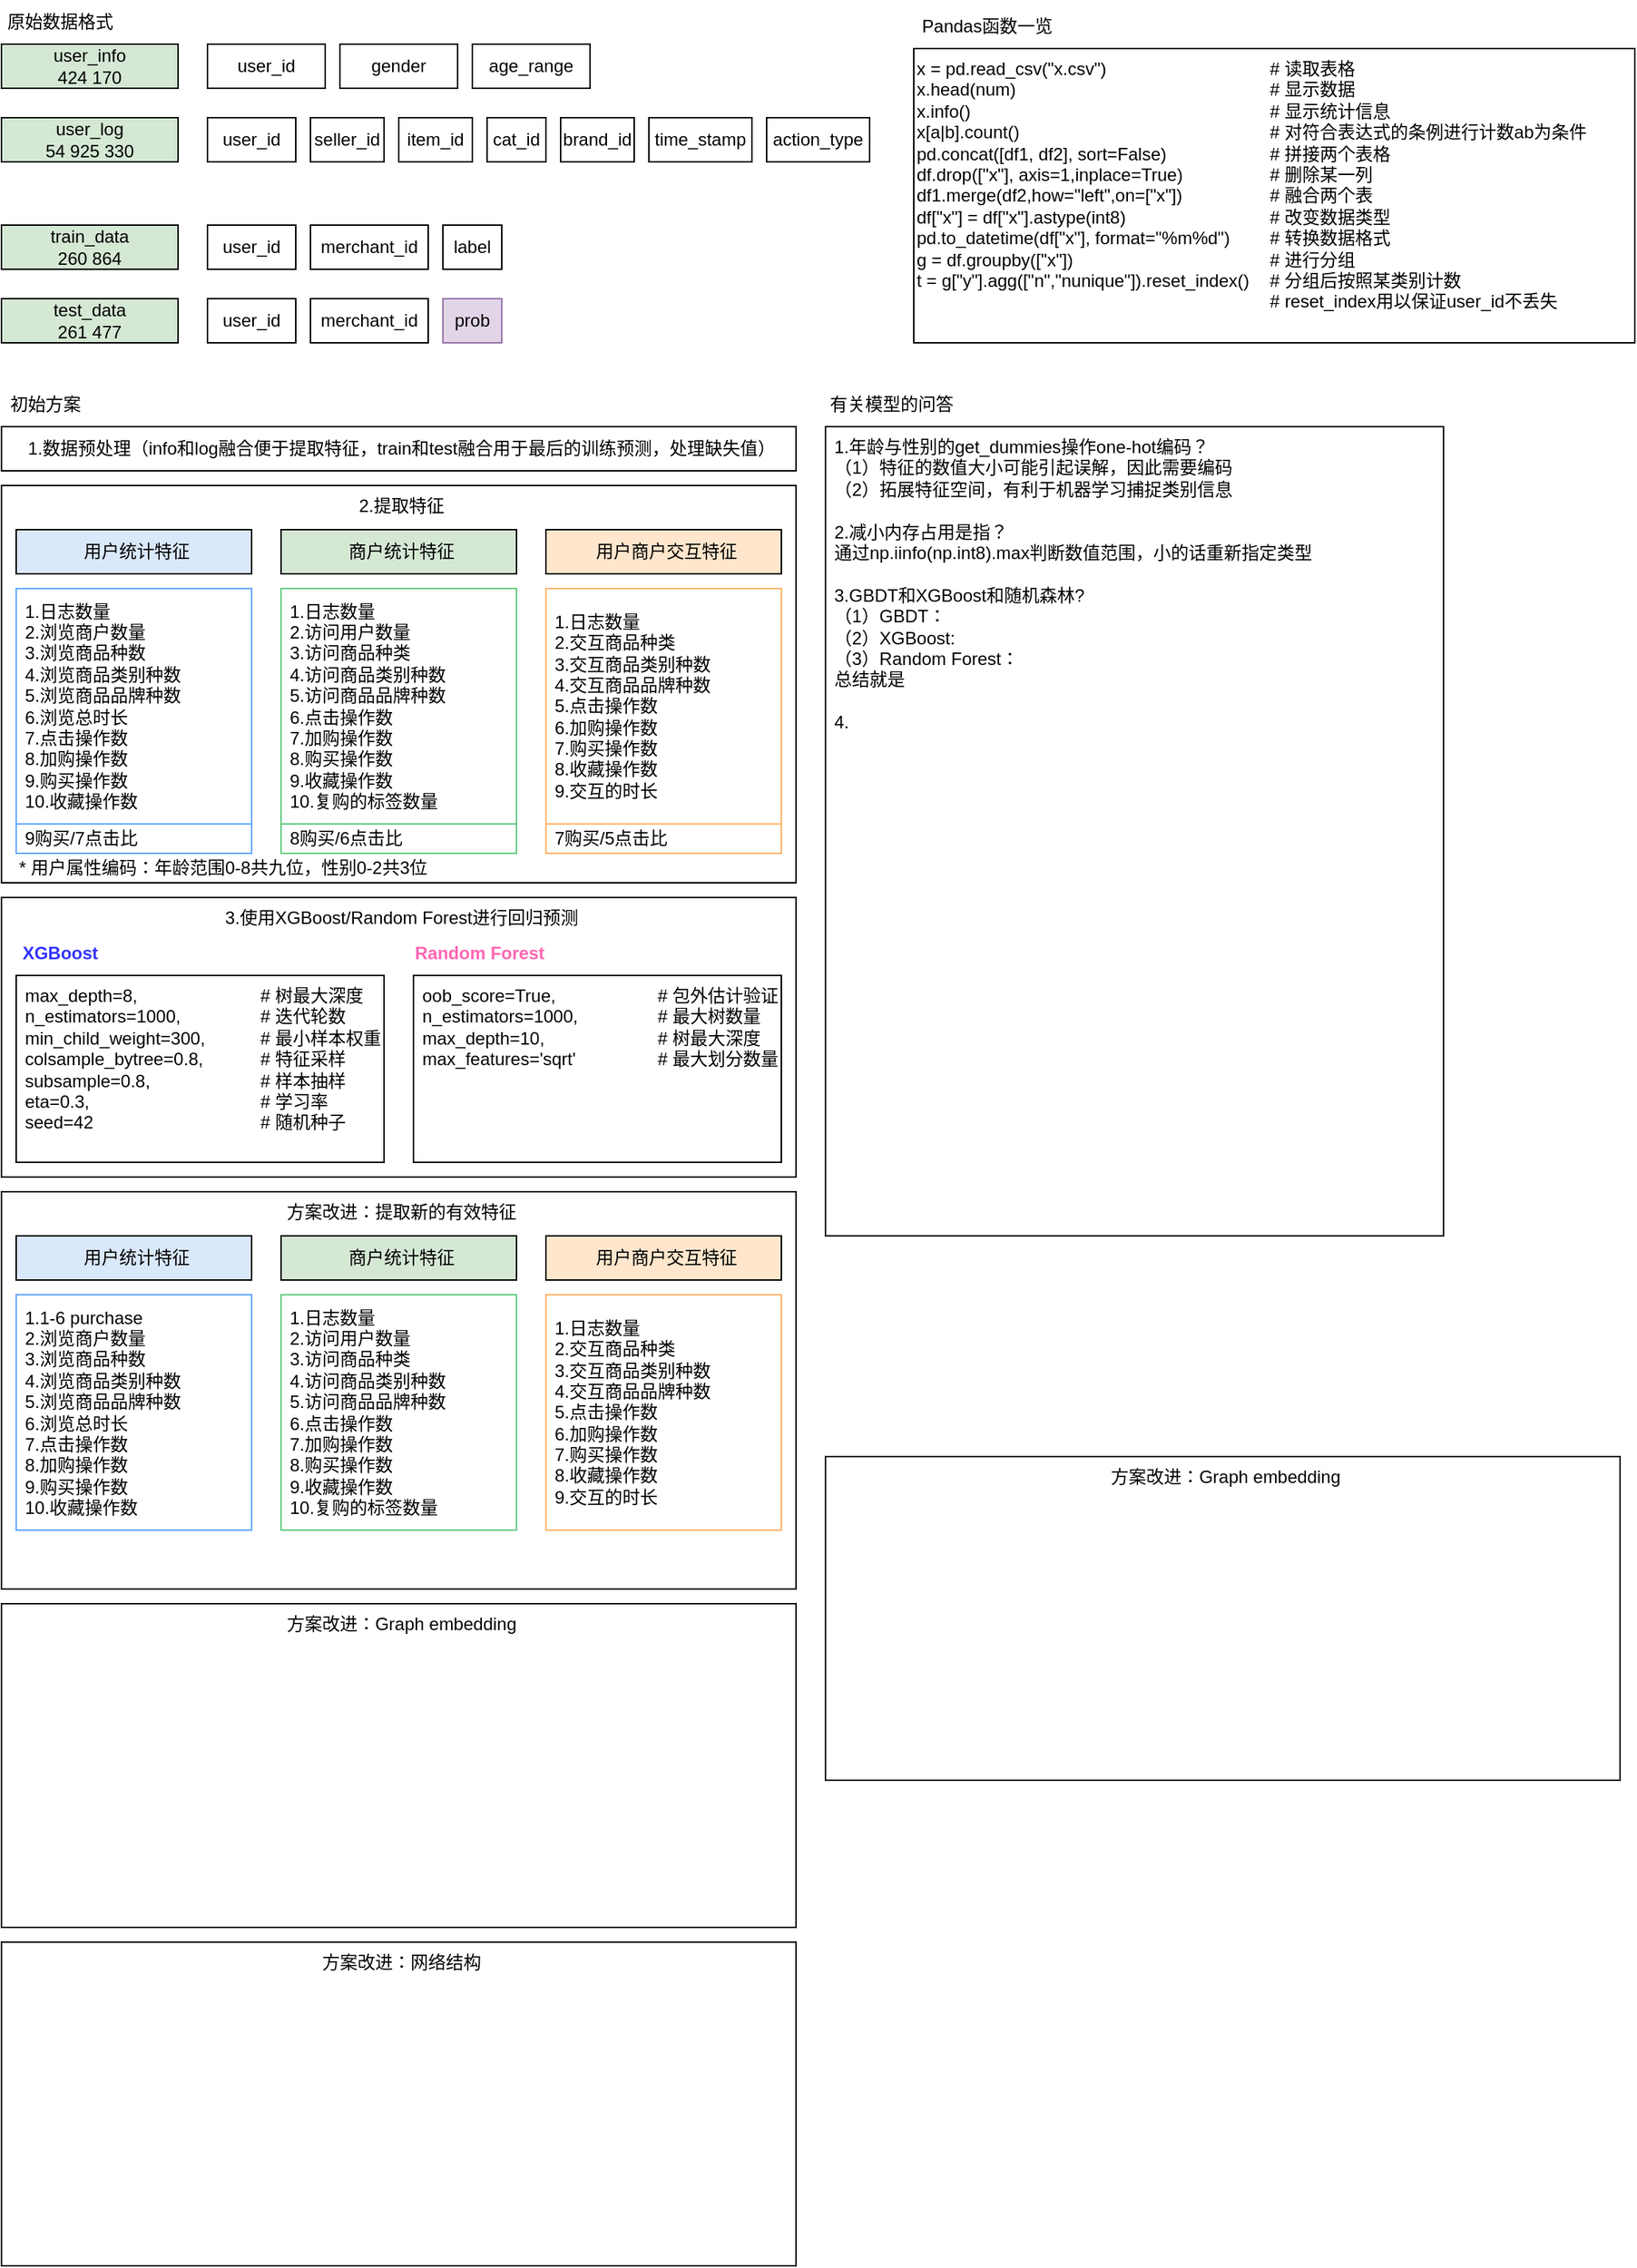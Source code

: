 <mxfile version="24.7.7">
  <diagram name="第 1 页" id="xCzEDtHHo6Lg7tSwvx7r">
    <mxGraphModel dx="1677" dy="1462" grid="1" gridSize="10" guides="1" tooltips="1" connect="1" arrows="1" fold="1" page="0" pageScale="1" pageWidth="827" pageHeight="1169" math="0" shadow="0">
      <root>
        <mxCell id="0" />
        <mxCell id="1" parent="0" />
        <mxCell id="R44nWhIXN0mQkiClx4l6-1" value="user_info&lt;div&gt;424 170&lt;/div&gt;" style="rounded=0;whiteSpace=wrap;html=1;fillColor=#d5e8d4;strokeColor=#000000;" vertex="1" parent="1">
          <mxGeometry x="-20" y="-430" width="120" height="30" as="geometry" />
        </mxCell>
        <mxCell id="R44nWhIXN0mQkiClx4l6-2" value="user_log&lt;div&gt;54 925 330&lt;/div&gt;" style="rounded=0;whiteSpace=wrap;html=1;fillColor=#d5e8d4;strokeColor=#000000;" vertex="1" parent="1">
          <mxGeometry x="-20" y="-380" width="120" height="30" as="geometry" />
        </mxCell>
        <mxCell id="R44nWhIXN0mQkiClx4l6-3" value="train_data&lt;div&gt;260 864&lt;/div&gt;" style="rounded=0;whiteSpace=wrap;html=1;fillColor=#d5e8d4;strokeColor=#000000;" vertex="1" parent="1">
          <mxGeometry x="-20" y="-307" width="120" height="30" as="geometry" />
        </mxCell>
        <mxCell id="R44nWhIXN0mQkiClx4l6-4" value="test_data&lt;div&gt;261 477&lt;/div&gt;" style="rounded=0;whiteSpace=wrap;html=1;fillColor=#d5e8d4;strokeColor=#000000;" vertex="1" parent="1">
          <mxGeometry x="-20" y="-257" width="120" height="30" as="geometry" />
        </mxCell>
        <mxCell id="R44nWhIXN0mQkiClx4l6-5" value="x = pd.read_csv(&quot;x.csv&quot;)&lt;span style=&quot;white-space: pre;&quot;&gt;&#x9;&lt;/span&gt;&lt;span style=&quot;white-space: pre;&quot;&gt;&#x9;&lt;span style=&quot;white-space: pre;&quot;&gt;&#x9;&lt;/span&gt;&lt;span style=&quot;white-space: pre;&quot;&gt;&#x9;&lt;/span&gt;&lt;span style=&quot;white-space: pre;&quot;&gt;&#x9;&lt;/span&gt;&lt;/span&gt;# 读取表格&lt;div&gt;x.head(num)&amp;nbsp; &amp;nbsp;&lt;span style=&quot;white-space: pre;&quot;&gt;&#x9;&lt;/span&gt;&lt;span style=&quot;white-space: pre;&quot;&gt;&#x9;&lt;/span&gt;&lt;span style=&quot;white-space: pre;&quot;&gt;&#x9;&lt;/span&gt;&lt;span style=&quot;white-space: pre;&quot;&gt;&#x9;&lt;span style=&quot;white-space: pre;&quot;&gt;&#x9;&lt;/span&gt;&lt;span style=&quot;white-space: pre;&quot;&gt;&#x9;&lt;/span&gt;&lt;span style=&quot;white-space: pre;&quot;&gt;&#x9;&lt;/span&gt;&lt;/span&gt;# 显示数据&lt;/div&gt;&lt;div&gt;x.info()&lt;span style=&quot;white-space: pre;&quot;&gt;&#x9;&lt;/span&gt;&lt;span style=&quot;white-space: pre;&quot;&gt;&#x9;&lt;/span&gt;&lt;span style=&quot;white-space: pre;&quot;&gt;&#x9;&lt;/span&gt;&lt;span style=&quot;white-space: pre;&quot;&gt;&#x9;&lt;/span&gt;&lt;span style=&quot;white-space: pre;&quot;&gt;&#x9;&lt;span style=&quot;white-space: pre;&quot;&gt;&#x9;&lt;/span&gt;&lt;span style=&quot;white-space: pre;&quot;&gt;&#x9;&lt;/span&gt;&lt;span style=&quot;white-space: pre;&quot;&gt;&#x9;&lt;/span&gt;&lt;/span&gt;# 显示统计信息&lt;/div&gt;&lt;div&gt;x[a|b].count()&lt;span style=&quot;white-space: pre;&quot;&gt;&#x9;&lt;/span&gt;&lt;span style=&quot;white-space: pre;&quot;&gt;&#x9;&lt;/span&gt;&lt;span style=&quot;white-space: pre;&quot;&gt;&#x9;&lt;/span&gt;&lt;span style=&quot;white-space: pre;&quot;&gt;&#x9;&lt;span style=&quot;white-space: pre;&quot;&gt;&#x9;&lt;/span&gt;&lt;span style=&quot;white-space: pre;&quot;&gt;&#x9;&lt;/span&gt;&lt;span style=&quot;white-space: pre;&quot;&gt;&#x9;&lt;/span&gt;&lt;/span&gt;# 对符合表达式的条例进行计数ab为条件&lt;/div&gt;&lt;div&gt;pd.concat([df1, df2], sort=False)&lt;span style=&quot;white-space: pre;&quot;&gt;&lt;span style=&quot;white-space: pre;&quot;&gt;&#x9;&lt;/span&gt;&lt;span style=&quot;white-space: pre;&quot;&gt;&#x9;&lt;/span&gt;&lt;span style=&quot;white-space: pre;&quot;&gt;&#x9;&lt;/span&gt;&lt;/span&gt;# 拼接两个表格&lt;br&gt;&lt;/div&gt;&lt;div&gt;df.drop([&quot;x&quot;], axis=1,inplace=True)&lt;span style=&quot;white-space: pre;&quot;&gt;&#x9;&lt;span style=&quot;white-space: pre;&quot;&gt;&#x9;&lt;/span&gt;&lt;span style=&quot;white-space: pre;&quot;&gt;&#x9;&lt;/span&gt;&lt;/span&gt;# 删除某一列&lt;/div&gt;&lt;div&gt;df1.merge(df2,how=&quot;left&quot;,on=[&quot;x&quot;])&lt;span style=&quot;white-space: pre;&quot;&gt;&#x9;&lt;/span&gt;&lt;span style=&quot;white-space: pre;&quot;&gt;&#x9;&lt;/span&gt;&lt;span style=&quot;white-space: pre;&quot;&gt;&#x9;&lt;/span&gt;# 融合两个表&lt;/div&gt;&lt;div&gt;df[&quot;x&quot;] = df[&quot;x&quot;].astype(int8)&lt;span style=&quot;white-space: pre;&quot;&gt;&#x9;&lt;/span&gt;&lt;span style=&quot;white-space: pre;&quot;&gt;&#x9;&lt;/span&gt;&lt;span style=&quot;white-space: pre;&quot;&gt;&#x9;&lt;/span&gt;&lt;span style=&quot;white-space: pre;&quot;&gt;&#x9;&lt;/span&gt;# 改变数据类型&lt;/div&gt;&lt;div&gt;pd.to_datetime(&lt;span style=&quot;background-color: initial;&quot;&gt;df[&quot;x&quot;], format=&quot;%m%d&quot;&lt;/span&gt;&lt;span style=&quot;background-color: initial;&quot;&gt;)&lt;span style=&quot;white-space: pre;&quot;&gt;&#x9;&lt;/span&gt;# 转换数据格式&lt;/span&gt;&lt;/div&gt;&lt;div&gt;&lt;span style=&quot;background-color: initial;&quot;&gt;g = df.groupby([&quot;x&quot;])&lt;span style=&quot;white-space: pre;&quot;&gt;&#x9;&lt;/span&gt;&lt;span style=&quot;white-space: pre;&quot;&gt;&#x9;&lt;/span&gt;&lt;span style=&quot;white-space: pre;&quot;&gt;&#x9;&lt;/span&gt;&lt;span style=&quot;white-space: pre;&quot;&gt;&#x9;&lt;/span&gt;&lt;span style=&quot;white-space: pre;&quot;&gt;&#x9;&lt;/span&gt;# 进行分组&lt;/span&gt;&lt;/div&gt;&lt;div&gt;t = g[&quot;y&quot;].agg([&quot;n&quot;,&quot;nunique&quot;]).reset_index()&lt;span style=&quot;white-space: pre;&quot;&gt;&#x9;&lt;/span&gt;# 分组后按照某类别计数&lt;/div&gt;&lt;div&gt;&lt;span style=&quot;white-space: pre;&quot;&gt;&#x9;&lt;/span&gt;&lt;span style=&quot;white-space: pre;&quot;&gt;&#x9;&lt;/span&gt;&lt;span style=&quot;white-space: pre;&quot;&gt;&#x9;&lt;/span&gt;&lt;span style=&quot;white-space: pre;&quot;&gt;&#x9;&lt;/span&gt;&lt;span style=&quot;white-space: pre;&quot;&gt;&#x9;&lt;/span&gt;&lt;span style=&quot;white-space: pre;&quot;&gt;&#x9;&lt;/span&gt;&lt;span style=&quot;white-space: pre;&quot;&gt;&#x9;&lt;/span&gt;&lt;span style=&quot;white-space: pre;&quot;&gt;&#x9;&lt;/span&gt;&lt;span style=&quot;white-space: pre;&quot;&gt;&#x9;&lt;/span&gt;#&amp;nbsp;&lt;span style=&quot;background-color: initial;&quot;&gt;reset_index用以保证user_id不丢失&lt;/span&gt;&lt;br&gt;&lt;/div&gt;&lt;div&gt;&lt;span style=&quot;background-color: initial;&quot;&gt;&lt;br&gt;&lt;/span&gt;&lt;/div&gt;" style="rounded=0;whiteSpace=wrap;html=1;align=left;verticalAlign=top;" vertex="1" parent="1">
          <mxGeometry x="600" y="-427" width="490" height="200" as="geometry" />
        </mxCell>
        <mxCell id="R44nWhIXN0mQkiClx4l6-6" value="age_range" style="rounded=0;whiteSpace=wrap;html=1;" vertex="1" parent="1">
          <mxGeometry x="300" y="-430" width="80" height="30" as="geometry" />
        </mxCell>
        <mxCell id="R44nWhIXN0mQkiClx4l6-7" value="user_id" style="rounded=0;whiteSpace=wrap;html=1;" vertex="1" parent="1">
          <mxGeometry x="120" y="-430" width="80" height="30" as="geometry" />
        </mxCell>
        <mxCell id="R44nWhIXN0mQkiClx4l6-8" value="user_id" style="rounded=0;whiteSpace=wrap;html=1;" vertex="1" parent="1">
          <mxGeometry x="120" y="-380" width="60" height="30" as="geometry" />
        </mxCell>
        <mxCell id="R44nWhIXN0mQkiClx4l6-9" value="user_id" style="rounded=0;whiteSpace=wrap;html=1;" vertex="1" parent="1">
          <mxGeometry x="120" y="-307" width="60" height="30" as="geometry" />
        </mxCell>
        <mxCell id="R44nWhIXN0mQkiClx4l6-10" value="gender" style="rounded=0;whiteSpace=wrap;html=1;" vertex="1" parent="1">
          <mxGeometry x="210" y="-430" width="80" height="30" as="geometry" />
        </mxCell>
        <mxCell id="R44nWhIXN0mQkiClx4l6-11" value="merchant_id" style="rounded=0;whiteSpace=wrap;html=1;" vertex="1" parent="1">
          <mxGeometry x="190" y="-307" width="80" height="30" as="geometry" />
        </mxCell>
        <mxCell id="R44nWhIXN0mQkiClx4l6-12" value="label" style="rounded=0;whiteSpace=wrap;html=1;" vertex="1" parent="1">
          <mxGeometry x="280" y="-307" width="40" height="30" as="geometry" />
        </mxCell>
        <mxCell id="R44nWhIXN0mQkiClx4l6-13" value="item_id" style="rounded=0;whiteSpace=wrap;html=1;" vertex="1" parent="1">
          <mxGeometry x="250" y="-380" width="50" height="30" as="geometry" />
        </mxCell>
        <mxCell id="R44nWhIXN0mQkiClx4l6-14" value="cat_id" style="rounded=0;whiteSpace=wrap;html=1;" vertex="1" parent="1">
          <mxGeometry x="310" y="-380" width="40" height="30" as="geometry" />
        </mxCell>
        <mxCell id="R44nWhIXN0mQkiClx4l6-15" value="seller_id" style="rounded=0;whiteSpace=wrap;html=1;" vertex="1" parent="1">
          <mxGeometry x="190" y="-380" width="50" height="30" as="geometry" />
        </mxCell>
        <mxCell id="R44nWhIXN0mQkiClx4l6-16" value="brand_id" style="rounded=0;whiteSpace=wrap;html=1;" vertex="1" parent="1">
          <mxGeometry x="360" y="-380" width="50" height="30" as="geometry" />
        </mxCell>
        <mxCell id="R44nWhIXN0mQkiClx4l6-17" value="time_stamp" style="rounded=0;whiteSpace=wrap;html=1;" vertex="1" parent="1">
          <mxGeometry x="420" y="-380" width="70" height="30" as="geometry" />
        </mxCell>
        <mxCell id="R44nWhIXN0mQkiClx4l6-18" value="action_type" style="rounded=0;whiteSpace=wrap;html=1;" vertex="1" parent="1">
          <mxGeometry x="500" y="-380" width="70" height="30" as="geometry" />
        </mxCell>
        <mxCell id="R44nWhIXN0mQkiClx4l6-19" value="user_id" style="rounded=0;whiteSpace=wrap;html=1;" vertex="1" parent="1">
          <mxGeometry x="120" y="-257" width="60" height="30" as="geometry" />
        </mxCell>
        <mxCell id="R44nWhIXN0mQkiClx4l6-20" value="merchant_id" style="rounded=0;whiteSpace=wrap;html=1;" vertex="1" parent="1">
          <mxGeometry x="190" y="-257" width="80" height="30" as="geometry" />
        </mxCell>
        <mxCell id="R44nWhIXN0mQkiClx4l6-21" value="prob" style="rounded=0;whiteSpace=wrap;html=1;fillColor=#e1d5e7;strokeColor=#9673a6;" vertex="1" parent="1">
          <mxGeometry x="280" y="-257" width="40" height="30" as="geometry" />
        </mxCell>
        <mxCell id="R44nWhIXN0mQkiClx4l6-22" value="&lt;div&gt;1.数据预处理（info和log融合便于提取特征，train和test融合用于最后的训练预测，&lt;span style=&quot;background-color: initial;&quot;&gt;处理缺失值&lt;/span&gt;&lt;span style=&quot;background-color: initial;&quot;&gt;）&lt;/span&gt;&lt;/div&gt;" style="rounded=0;whiteSpace=wrap;html=1;align=center;verticalAlign=middle;spacing=2;spacingLeft=4;" vertex="1" parent="1">
          <mxGeometry x="-20" y="-170" width="540" height="30" as="geometry" />
        </mxCell>
        <mxCell id="R44nWhIXN0mQkiClx4l6-23" value="2.提取特征" style="rounded=0;whiteSpace=wrap;html=1;align=center;verticalAlign=top;spacing=2;spacingLeft=4;strokeColor=#000000;" vertex="1" parent="1">
          <mxGeometry x="-20" y="-130" width="540" height="270" as="geometry" />
        </mxCell>
        <mxCell id="R44nWhIXN0mQkiClx4l6-24" value="用户统计特征" style="rounded=0;whiteSpace=wrap;html=1;align=center;verticalAlign=middle;spacing=2;spacingLeft=4;fillColor=#dae8fc;strokeColor=#000000;" vertex="1" parent="1">
          <mxGeometry x="-10" y="-100" width="160" height="30" as="geometry" />
        </mxCell>
        <mxCell id="R44nWhIXN0mQkiClx4l6-25" value="商户统计特征" style="rounded=0;whiteSpace=wrap;html=1;align=center;verticalAlign=middle;spacing=2;spacingLeft=4;fillColor=#d5e8d4;strokeColor=#000000;" vertex="1" parent="1">
          <mxGeometry x="170" y="-100" width="160" height="30" as="geometry" />
        </mxCell>
        <mxCell id="R44nWhIXN0mQkiClx4l6-26" value="用户商户交互特征" style="rounded=0;whiteSpace=wrap;html=1;align=center;verticalAlign=middle;spacing=2;spacingLeft=4;fillColor=#ffe6cc;strokeColor=default;" vertex="1" parent="1">
          <mxGeometry x="350" y="-100" width="160" height="30" as="geometry" />
        </mxCell>
        <mxCell id="R44nWhIXN0mQkiClx4l6-27" value="1.日志数量&lt;div&gt;2.浏览商户数量&lt;/div&gt;&lt;div&gt;3.&lt;span style=&quot;background-color: initial;&quot;&gt;浏览商品种数&lt;/span&gt;&lt;/div&gt;&lt;div&gt;&lt;span style=&quot;background-color: initial;&quot;&gt;4.浏览商品类别种数&lt;/span&gt;&lt;/div&gt;&lt;div&gt;&lt;span style=&quot;background-color: initial;&quot;&gt;5.浏览商品品牌种数&lt;/span&gt;&lt;/div&gt;&lt;div&gt;&lt;span style=&quot;background-color: initial;&quot;&gt;6.浏览总时长&lt;/span&gt;&lt;/div&gt;&lt;div&gt;&lt;span style=&quot;background-color: initial;&quot;&gt;7.点击操作数&lt;/span&gt;&lt;/div&gt;&lt;div&gt;&lt;span style=&quot;background-color: initial;&quot;&gt;8.加购操作数&lt;/span&gt;&lt;/div&gt;&lt;div&gt;&lt;span style=&quot;background-color: initial;&quot;&gt;9.购买操作数&lt;/span&gt;&lt;/div&gt;&lt;div&gt;&lt;span style=&quot;background-color: initial;&quot;&gt;10.收藏操作数&lt;/span&gt;&lt;/div&gt;" style="rounded=0;whiteSpace=wrap;html=1;align=left;verticalAlign=middle;spacing=2;spacingLeft=4;fillColor=#FFFFFF;strokeColor=#63A7FF;" vertex="1" parent="1">
          <mxGeometry x="-10" y="-60" width="160" height="160" as="geometry" />
        </mxCell>
        <mxCell id="R44nWhIXN0mQkiClx4l6-28" value="初始方案" style="text;html=1;align=center;verticalAlign=middle;whiteSpace=wrap;rounded=0;" vertex="1" parent="1">
          <mxGeometry x="-20" y="-200" width="60" height="30" as="geometry" />
        </mxCell>
        <mxCell id="R44nWhIXN0mQkiClx4l6-29" value="&lt;div&gt;3.使用XGBoost/Random Forest进行回归预测&lt;/div&gt;" style="rounded=0;whiteSpace=wrap;html=1;align=center;verticalAlign=top;spacing=2;spacingLeft=4;" vertex="1" parent="1">
          <mxGeometry x="-20" y="150" width="540" height="190" as="geometry" />
        </mxCell>
        <mxCell id="R44nWhIXN0mQkiClx4l6-30" value="1.日志数量&lt;div&gt;2.访问用户数量&lt;/div&gt;&lt;div&gt;3.访问商品种类&lt;/div&gt;&lt;div&gt;4.访问商品类别种数&lt;/div&gt;&lt;div&gt;5.访问商品品牌种数&lt;/div&gt;&lt;div&gt;&lt;div&gt;&lt;span style=&quot;background-color: initial;&quot;&gt;6.点击操作数&lt;/span&gt;&lt;/div&gt;&lt;div&gt;&lt;span style=&quot;background-color: initial;&quot;&gt;7.加购操作数&lt;/span&gt;&lt;/div&gt;&lt;div&gt;&lt;span style=&quot;background-color: initial;&quot;&gt;8.购买操作数&lt;/span&gt;&lt;/div&gt;&lt;div&gt;&lt;span style=&quot;background-color: initial;&quot;&gt;9.收藏操作数&lt;/span&gt;&lt;/div&gt;&lt;/div&gt;&lt;div&gt;&lt;span style=&quot;background-color: initial;&quot;&gt;10.复购的标签数量&lt;/span&gt;&lt;/div&gt;" style="rounded=0;whiteSpace=wrap;html=1;align=left;verticalAlign=middle;spacing=2;spacingLeft=4;fillColor=#FFFFFF;strokeColor=#62CC82;" vertex="1" parent="1">
          <mxGeometry x="170" y="-60" width="160" height="160" as="geometry" />
        </mxCell>
        <mxCell id="R44nWhIXN0mQkiClx4l6-31" value="1.日志数量&lt;div&gt;&lt;div&gt;2.交互商品种类&lt;/div&gt;&lt;div&gt;3.交互商品类别种数&lt;/div&gt;&lt;div&gt;4.交互商品品牌种数&lt;/div&gt;&lt;div&gt;&lt;div&gt;&lt;span style=&quot;background-color: initial;&quot;&gt;5.点击操作数&lt;/span&gt;&lt;/div&gt;&lt;div&gt;&lt;span style=&quot;background-color: initial;&quot;&gt;6.加购操作数&lt;/span&gt;&lt;/div&gt;&lt;div&gt;&lt;span style=&quot;background-color: initial;&quot;&gt;7.购买操作数&lt;/span&gt;&lt;/div&gt;&lt;div&gt;&lt;span style=&quot;background-color: initial;&quot;&gt;8.收藏操作数&lt;/span&gt;&lt;/div&gt;&lt;/div&gt;&lt;/div&gt;&lt;div&gt;&lt;span style=&quot;background-color: initial;&quot;&gt;9.交互的时长&lt;/span&gt;&lt;/div&gt;" style="rounded=0;whiteSpace=wrap;html=1;align=left;verticalAlign=middle;spacing=2;spacingLeft=4;fillColor=#FFFFFF;strokeColor=#FFB366;" vertex="1" parent="1">
          <mxGeometry x="350" y="-60" width="160" height="160" as="geometry" />
        </mxCell>
        <mxCell id="R44nWhIXN0mQkiClx4l6-32" value="9购买/7点击比" style="rounded=0;whiteSpace=wrap;html=1;align=left;verticalAlign=middle;spacing=2;spacingLeft=4;fillColor=#FFFFFF;strokeColor=#63A7FF;" vertex="1" parent="1">
          <mxGeometry x="-10" y="100" width="160" height="20" as="geometry" />
        </mxCell>
        <mxCell id="R44nWhIXN0mQkiClx4l6-33" value="8购买/6点击比" style="rounded=0;whiteSpace=wrap;html=1;align=left;verticalAlign=middle;spacing=2;spacingLeft=4;fillColor=#FFFFFF;strokeColor=#62cc82;" vertex="1" parent="1">
          <mxGeometry x="170" y="100" width="160" height="20" as="geometry" />
        </mxCell>
        <mxCell id="R44nWhIXN0mQkiClx4l6-34" value="7购买/5点击比" style="rounded=0;whiteSpace=wrap;html=1;align=left;verticalAlign=middle;spacing=2;spacingLeft=4;fillColor=#FFFFFF;strokeColor=#ffb366;" vertex="1" parent="1">
          <mxGeometry x="350" y="100" width="160" height="20" as="geometry" />
        </mxCell>
        <mxCell id="R44nWhIXN0mQkiClx4l6-35" value="* 用户属性编码：年龄范围0-8共九位，性别0-2共3位" style="text;html=1;align=left;verticalAlign=middle;whiteSpace=wrap;rounded=0;" vertex="1" parent="1">
          <mxGeometry x="-10" y="120" width="520" height="20" as="geometry" />
        </mxCell>
        <mxCell id="R44nWhIXN0mQkiClx4l6-36" value="&lt;div&gt;max_depth=8,&lt;span style=&quot;white-space: pre;&quot;&gt;&#x9;&lt;/span&gt;&lt;span style=&quot;white-space: pre;&quot;&gt;&#x9;&lt;/span&gt;&lt;span style=&quot;white-space: pre;&quot;&gt;&#x9;&lt;span style=&quot;white-space: pre;&quot;&gt;&#x9;&lt;/span&gt;&lt;/span&gt;# 树最大深度&lt;/div&gt;&lt;div&gt;n_estimators=1000,&lt;span style=&quot;white-space: pre;&quot;&gt;&#x9;&lt;/span&gt;&lt;span style=&quot;white-space: pre;&quot;&gt;&#x9;&lt;/span&gt;# 迭代轮数&lt;/div&gt;&lt;div&gt;min_child_weight=300,&lt;span style=&quot;white-space: pre;&quot;&gt;&#x9;&lt;/span&gt;&lt;span style=&quot;white-space: pre;&quot;&gt;&#x9;&lt;/span&gt;# 最小样本权重&lt;/div&gt;&lt;div&gt;colsample_bytree=0.8,&lt;span style=&quot;white-space: pre;&quot;&gt;&#x9;&lt;/span&gt;&lt;span style=&quot;white-space: pre;&quot;&gt;&#x9;&lt;/span&gt;# 特征采样&lt;/div&gt;&lt;div&gt;subsample=0.8,&lt;span style=&quot;white-space: pre;&quot;&gt;&#x9;&lt;/span&gt;&lt;span style=&quot;white-space: pre;&quot;&gt;&#x9;&lt;/span&gt;&lt;span style=&quot;white-space: pre;&quot;&gt;&#x9;&lt;/span&gt;# 样本抽样&lt;/div&gt;&lt;div&gt;eta=0.3,&lt;span style=&quot;white-space: pre;&quot;&gt;&#x9;&lt;/span&gt;&lt;span style=&quot;white-space: pre;&quot;&gt;&#x9;&lt;/span&gt;&lt;span style=&quot;white-space: pre;&quot;&gt;&#x9;&lt;/span&gt;&lt;span style=&quot;white-space: pre;&quot;&gt;&#x9;&lt;/span&gt;&lt;span style=&quot;white-space: pre;&quot;&gt;&#x9;&lt;/span&gt;# 学习率&lt;/div&gt;&lt;div&gt;seed=42&lt;span style=&quot;white-space: pre;&quot;&gt;&#x9;&lt;/span&gt;&lt;span style=&quot;white-space: pre;&quot;&gt;&#x9;&lt;/span&gt;&lt;span style=&quot;white-space: pre;&quot;&gt;&#x9;&lt;/span&gt;&lt;span style=&quot;white-space: pre;&quot;&gt;&#x9;&lt;/span&gt;&lt;span style=&quot;white-space: pre;&quot;&gt;&#x9;&lt;/span&gt;# 随机种子&lt;/div&gt;" style="rounded=0;whiteSpace=wrap;html=1;align=left;spacingLeft=4;verticalAlign=top;" vertex="1" parent="1">
          <mxGeometry x="-10" y="203" width="250" height="127" as="geometry" />
        </mxCell>
        <mxCell id="R44nWhIXN0mQkiClx4l6-37" value="&lt;div&gt;oob_score=True,&lt;span style=&quot;white-space: pre;&quot;&gt;&#x9;&lt;/span&gt;&lt;span style=&quot;white-space: pre;&quot;&gt;&#x9;&lt;/span&gt;&lt;span style=&quot;white-space: pre;&quot;&gt;&#x9;&lt;/span&gt;# 包外估计验证&lt;/div&gt;&lt;div&gt;n_estimators=1000,&lt;span style=&quot;white-space: pre;&quot;&gt;&#x9;&lt;/span&gt;&lt;span style=&quot;white-space: pre;&quot;&gt;&#x9;&lt;/span&gt;# 最大树数量&lt;/div&gt;&lt;div&gt;max_depth=10,&lt;span style=&quot;white-space: pre;&quot;&gt;&#x9;&lt;/span&gt;&lt;span style=&quot;white-space: pre;&quot;&gt;&#x9;&lt;/span&gt;&lt;span style=&quot;white-space: pre;&quot;&gt;&#x9;&lt;/span&gt;# 树最大深度&lt;/div&gt;&lt;div style=&quot;&quot;&gt;max_features=&#39;sqrt&#39;&lt;span style=&quot;white-space: pre;&quot;&gt;&#x9;&lt;/span&gt;&lt;span style=&quot;white-space: pre;&quot;&gt;&#x9;&lt;/span&gt;&lt;span style=&quot;white-space: pre;&quot;&gt;&#x9;&lt;/span&gt;# 最大划分数量&lt;/div&gt;" style="rounded=0;whiteSpace=wrap;html=1;spacingLeft=4;horizontal=1;verticalAlign=top;align=left;" vertex="1" parent="1">
          <mxGeometry x="260" y="203" width="250" height="127" as="geometry" />
        </mxCell>
        <mxCell id="R44nWhIXN0mQkiClx4l6-38" value="XGBoost" style="text;html=1;align=center;verticalAlign=middle;whiteSpace=wrap;rounded=0;fontColor=#3333FF;fontStyle=1" vertex="1" parent="1">
          <mxGeometry x="-10" y="173" width="60" height="30" as="geometry" />
        </mxCell>
        <mxCell id="R44nWhIXN0mQkiClx4l6-39" value="Random Forest" style="text;html=1;align=center;verticalAlign=middle;whiteSpace=wrap;rounded=0;fontStyle=1;fontColor=#FF66B3;" vertex="1" parent="1">
          <mxGeometry x="260" y="173" width="90" height="30" as="geometry" />
        </mxCell>
        <mxCell id="R44nWhIXN0mQkiClx4l6-40" value="1.年龄与性别的get_dummies操作one-hot编码？&lt;div&gt;（1）特征的数值大小可能引起误解，因此需要编码&lt;/div&gt;&lt;div&gt;（2）拓展特征空间，有利于机器学习捕捉类别信息&lt;/div&gt;&lt;div&gt;&lt;br&gt;&lt;/div&gt;&lt;div&gt;2.减小内存占用是指？&lt;/div&gt;&lt;div&gt;通过np.iinfo(np.int8).max判断数值范围，小的话重新指定类型&lt;br&gt;&lt;/div&gt;&lt;div&gt;&lt;br&gt;&lt;/div&gt;&lt;div&gt;3.GBDT和XGBoost和随机森林?&lt;/div&gt;&lt;div&gt;（1）GBDT：&lt;/div&gt;&lt;div&gt;（2）XGBoost:&lt;/div&gt;&lt;div&gt;（3）Random Forest：&lt;/div&gt;&lt;div&gt;总结就是&lt;/div&gt;&lt;div&gt;&lt;br&gt;&lt;/div&gt;&lt;div&gt;4.&lt;/div&gt;" style="rounded=0;whiteSpace=wrap;html=1;align=left;spacingLeft=4;verticalAlign=top;" vertex="1" parent="1">
          <mxGeometry x="540" y="-170" width="420" height="550" as="geometry" />
        </mxCell>
        <mxCell id="R44nWhIXN0mQkiClx4l6-41" value="有关模型的问答" style="text;html=1;align=center;verticalAlign=middle;whiteSpace=wrap;rounded=0;" vertex="1" parent="1">
          <mxGeometry x="540" y="-200" width="90" height="30" as="geometry" />
        </mxCell>
        <mxCell id="R44nWhIXN0mQkiClx4l6-42" value="Pandas函数一览" style="text;html=1;align=center;verticalAlign=middle;whiteSpace=wrap;rounded=0;" vertex="1" parent="1">
          <mxGeometry x="600" y="-457" width="100" height="30" as="geometry" />
        </mxCell>
        <mxCell id="R44nWhIXN0mQkiClx4l6-43" value="原始数据格式" style="text;html=1;align=center;verticalAlign=middle;whiteSpace=wrap;rounded=0;" vertex="1" parent="1">
          <mxGeometry x="-20" y="-460" width="80" height="30" as="geometry" />
        </mxCell>
        <mxCell id="R44nWhIXN0mQkiClx4l6-44" value="方案改进：提取新的有效特征" style="rounded=0;whiteSpace=wrap;html=1;align=center;verticalAlign=top;spacing=2;spacingLeft=4;strokeColor=#000000;" vertex="1" parent="1">
          <mxGeometry x="-20" y="350" width="540" height="270" as="geometry" />
        </mxCell>
        <mxCell id="R44nWhIXN0mQkiClx4l6-45" value="方案改进：Graph embedding" style="rounded=0;whiteSpace=wrap;html=1;align=center;verticalAlign=top;spacing=2;spacingLeft=4;strokeColor=#000000;" vertex="1" parent="1">
          <mxGeometry x="-20" y="630" width="540" height="220" as="geometry" />
        </mxCell>
        <mxCell id="R44nWhIXN0mQkiClx4l6-46" value="方案改进：网络结构" style="rounded=0;whiteSpace=wrap;html=1;align=center;verticalAlign=top;spacing=2;spacingLeft=4;strokeColor=#000000;" vertex="1" parent="1">
          <mxGeometry x="-20" y="860" width="540" height="220" as="geometry" />
        </mxCell>
        <mxCell id="R44nWhIXN0mQkiClx4l6-47" value="用户统计特征" style="rounded=0;whiteSpace=wrap;html=1;align=center;verticalAlign=middle;spacing=2;spacingLeft=4;fillColor=#dae8fc;strokeColor=#000000;" vertex="1" parent="1">
          <mxGeometry x="-10" y="380" width="160" height="30" as="geometry" />
        </mxCell>
        <mxCell id="R44nWhIXN0mQkiClx4l6-48" value="1.1-6 purchase&lt;div&gt;2.浏览商户数量&lt;/div&gt;&lt;div&gt;3.&lt;span style=&quot;background-color: initial;&quot;&gt;浏览商品种数&lt;/span&gt;&lt;/div&gt;&lt;div&gt;&lt;span style=&quot;background-color: initial;&quot;&gt;4.浏览商品类别种数&lt;/span&gt;&lt;/div&gt;&lt;div&gt;&lt;span style=&quot;background-color: initial;&quot;&gt;5.浏览商品品牌种数&lt;/span&gt;&lt;/div&gt;&lt;div&gt;&lt;span style=&quot;background-color: initial;&quot;&gt;6.浏览总时长&lt;/span&gt;&lt;/div&gt;&lt;div&gt;&lt;span style=&quot;background-color: initial;&quot;&gt;7.点击操作数&lt;/span&gt;&lt;/div&gt;&lt;div&gt;&lt;span style=&quot;background-color: initial;&quot;&gt;8.加购操作数&lt;/span&gt;&lt;/div&gt;&lt;div&gt;&lt;span style=&quot;background-color: initial;&quot;&gt;9.购买操作数&lt;/span&gt;&lt;/div&gt;&lt;div&gt;&lt;span style=&quot;background-color: initial;&quot;&gt;10.收藏操作数&lt;/span&gt;&lt;/div&gt;" style="rounded=0;whiteSpace=wrap;html=1;align=left;verticalAlign=middle;spacing=2;spacingLeft=4;fillColor=#FFFFFF;strokeColor=#63A7FF;" vertex="1" parent="1">
          <mxGeometry x="-10" y="420" width="160" height="160" as="geometry" />
        </mxCell>
        <mxCell id="R44nWhIXN0mQkiClx4l6-49" value="商户统计特征" style="rounded=0;whiteSpace=wrap;html=1;align=center;verticalAlign=middle;spacing=2;spacingLeft=4;fillColor=#d5e8d4;strokeColor=#000000;" vertex="1" parent="1">
          <mxGeometry x="170" y="380" width="160" height="30" as="geometry" />
        </mxCell>
        <mxCell id="R44nWhIXN0mQkiClx4l6-50" value="用户商户交互特征" style="rounded=0;whiteSpace=wrap;html=1;align=center;verticalAlign=middle;spacing=2;spacingLeft=4;fillColor=#ffe6cc;strokeColor=default;" vertex="1" parent="1">
          <mxGeometry x="350" y="380" width="160" height="30" as="geometry" />
        </mxCell>
        <mxCell id="R44nWhIXN0mQkiClx4l6-51" value="1.日志数量&lt;div&gt;2.访问用户数量&lt;/div&gt;&lt;div&gt;3.访问商品种类&lt;/div&gt;&lt;div&gt;4.访问商品类别种数&lt;/div&gt;&lt;div&gt;5.访问商品品牌种数&lt;/div&gt;&lt;div&gt;&lt;div&gt;&lt;span style=&quot;background-color: initial;&quot;&gt;6.点击操作数&lt;/span&gt;&lt;/div&gt;&lt;div&gt;&lt;span style=&quot;background-color: initial;&quot;&gt;7.加购操作数&lt;/span&gt;&lt;/div&gt;&lt;div&gt;&lt;span style=&quot;background-color: initial;&quot;&gt;8.购买操作数&lt;/span&gt;&lt;/div&gt;&lt;div&gt;&lt;span style=&quot;background-color: initial;&quot;&gt;9.收藏操作数&lt;/span&gt;&lt;/div&gt;&lt;/div&gt;&lt;div&gt;&lt;span style=&quot;background-color: initial;&quot;&gt;10.复购的标签数量&lt;/span&gt;&lt;/div&gt;" style="rounded=0;whiteSpace=wrap;html=1;align=left;verticalAlign=middle;spacing=2;spacingLeft=4;fillColor=#FFFFFF;strokeColor=#62CC82;" vertex="1" parent="1">
          <mxGeometry x="170" y="420" width="160" height="160" as="geometry" />
        </mxCell>
        <mxCell id="R44nWhIXN0mQkiClx4l6-52" value="1.日志数量&lt;div&gt;&lt;div&gt;2.交互商品种类&lt;/div&gt;&lt;div&gt;3.交互商品类别种数&lt;/div&gt;&lt;div&gt;4.交互商品品牌种数&lt;/div&gt;&lt;div&gt;&lt;div&gt;&lt;span style=&quot;background-color: initial;&quot;&gt;5.点击操作数&lt;/span&gt;&lt;/div&gt;&lt;div&gt;&lt;span style=&quot;background-color: initial;&quot;&gt;6.加购操作数&lt;/span&gt;&lt;/div&gt;&lt;div&gt;&lt;span style=&quot;background-color: initial;&quot;&gt;7.购买操作数&lt;/span&gt;&lt;/div&gt;&lt;div&gt;&lt;span style=&quot;background-color: initial;&quot;&gt;8.收藏操作数&lt;/span&gt;&lt;/div&gt;&lt;/div&gt;&lt;/div&gt;&lt;div&gt;&lt;span style=&quot;background-color: initial;&quot;&gt;9.交互的时长&lt;/span&gt;&lt;/div&gt;" style="rounded=0;whiteSpace=wrap;html=1;align=left;verticalAlign=middle;spacing=2;spacingLeft=4;fillColor=#FFFFFF;strokeColor=#FFB366;" vertex="1" parent="1">
          <mxGeometry x="350" y="420" width="160" height="160" as="geometry" />
        </mxCell>
        <mxCell id="R44nWhIXN0mQkiClx4l6-56" value="方案改进：Graph embedding" style="rounded=0;whiteSpace=wrap;html=1;align=center;verticalAlign=top;spacing=2;spacingLeft=4;strokeColor=#000000;" vertex="1" parent="1">
          <mxGeometry x="540" y="530" width="540" height="220" as="geometry" />
        </mxCell>
      </root>
    </mxGraphModel>
  </diagram>
</mxfile>
